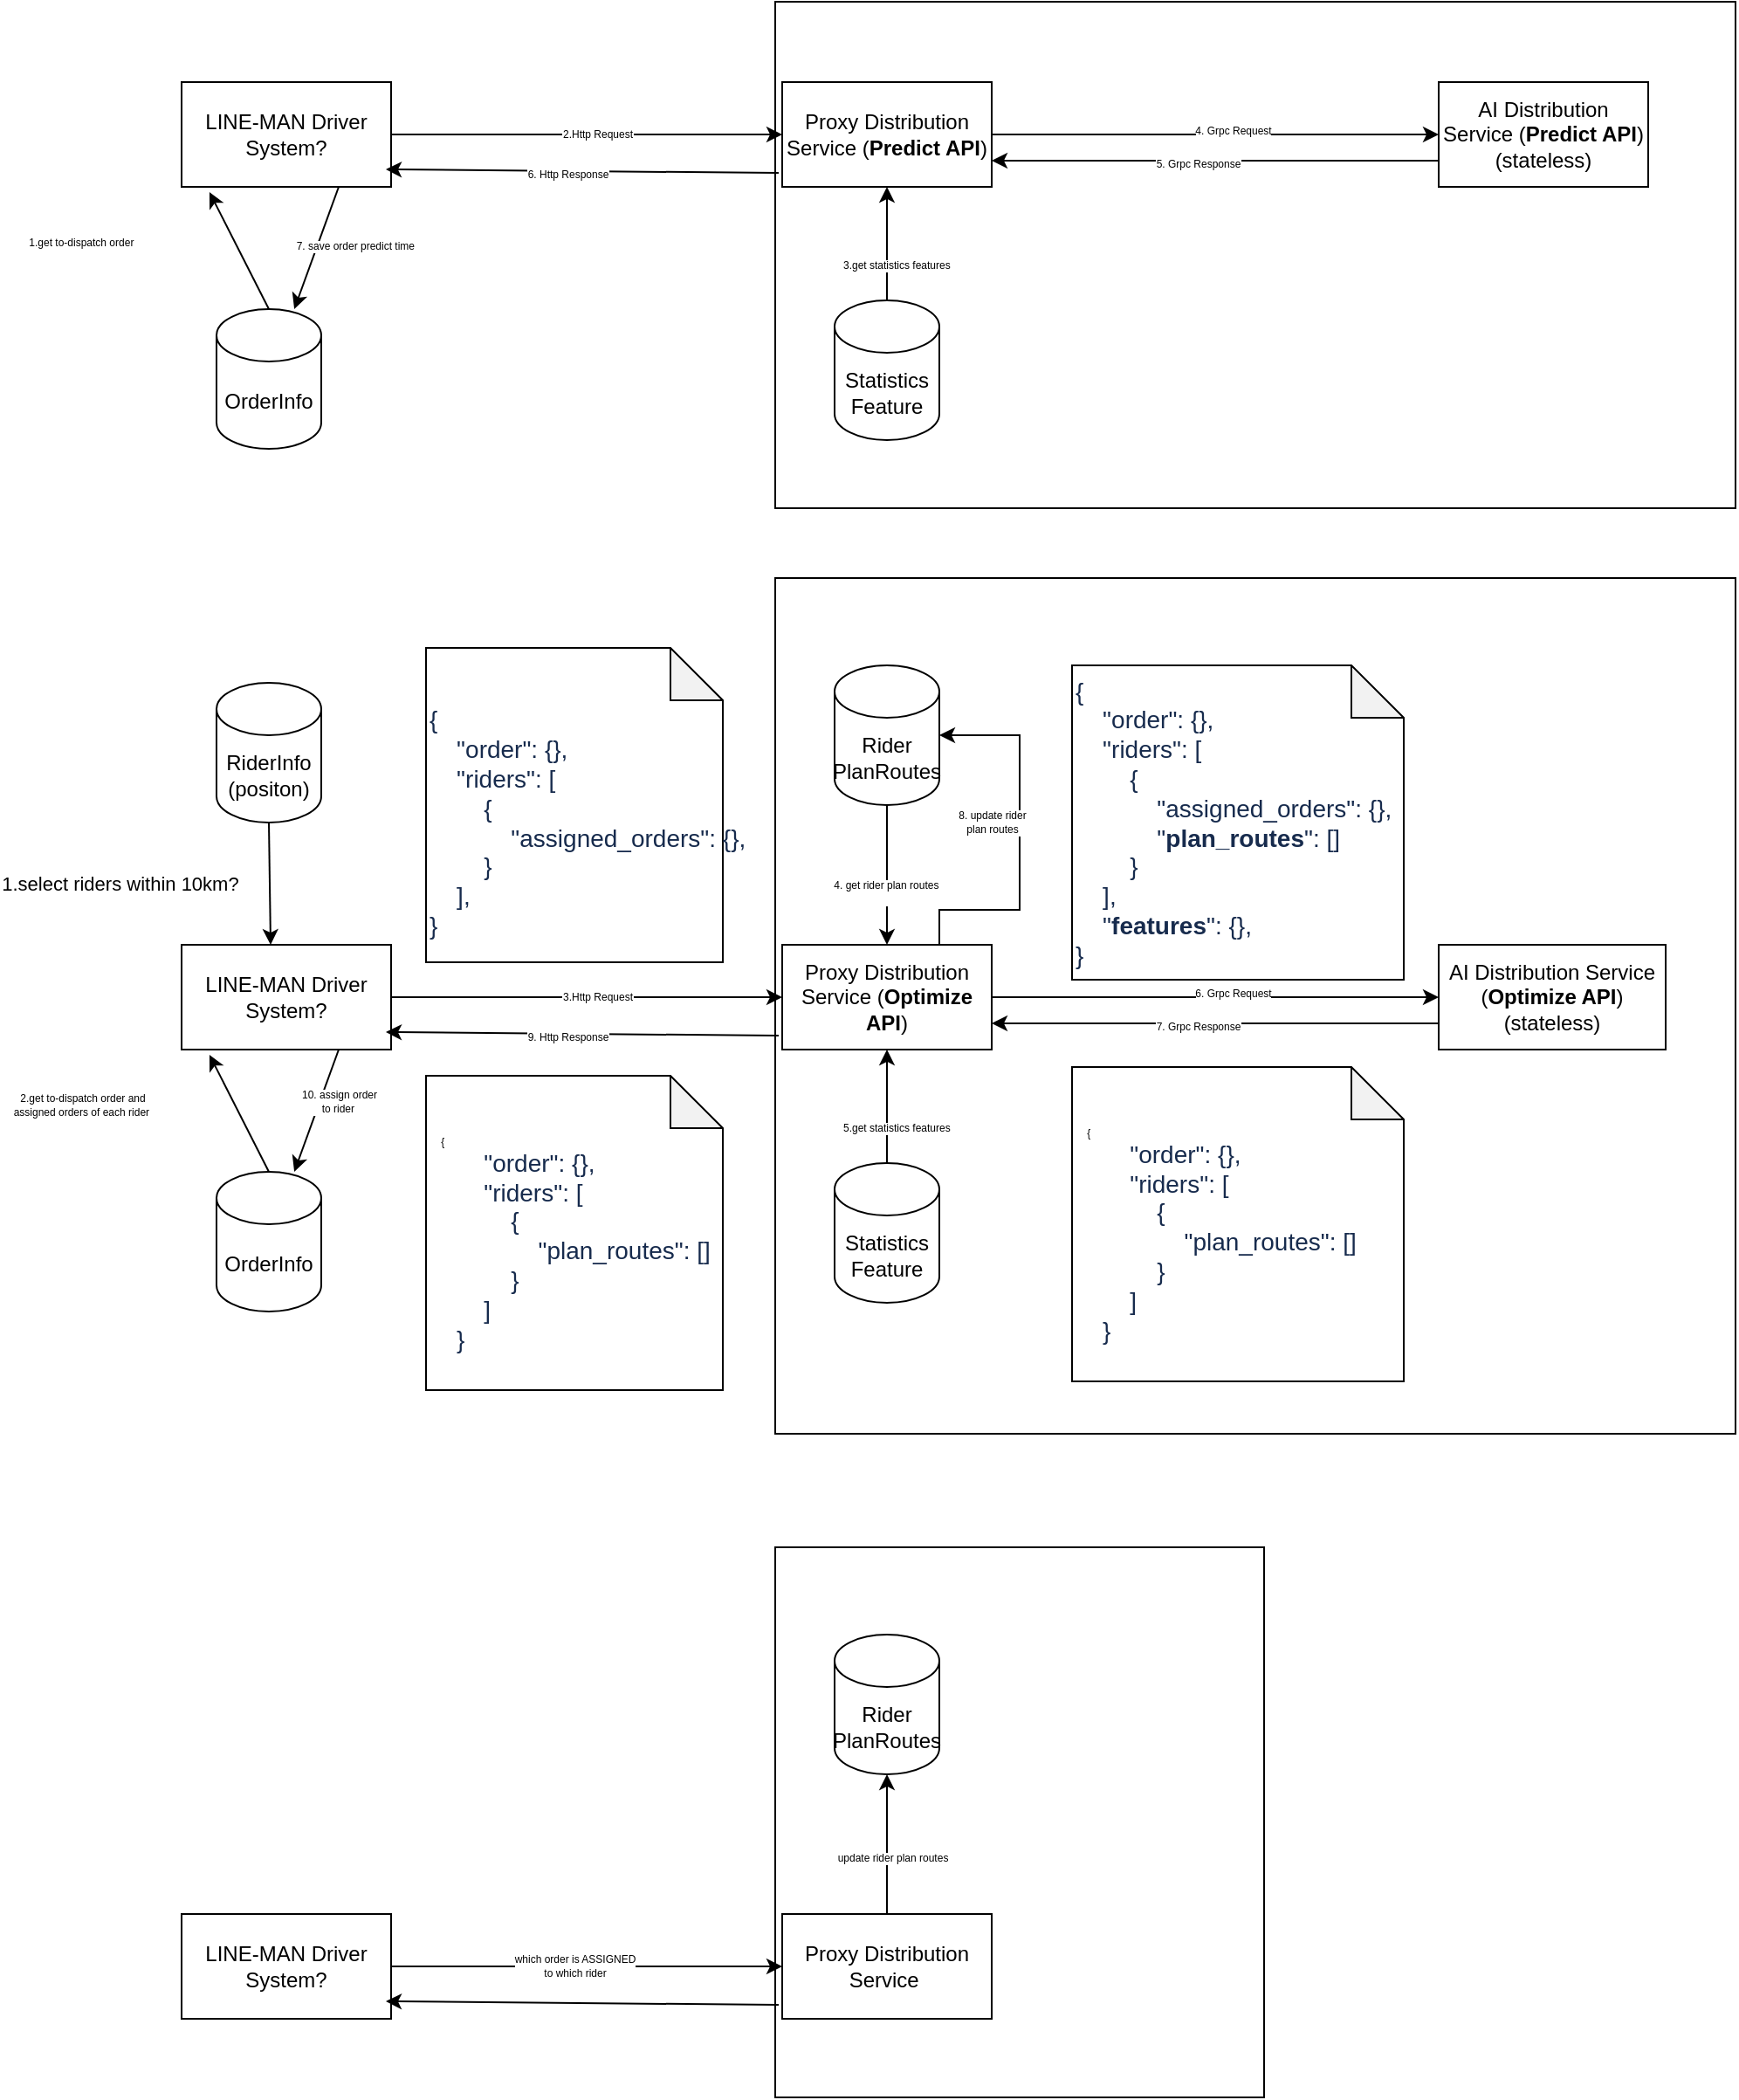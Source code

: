 <mxfile version="15.7.3" type="github">
  <diagram id="UrERXHZdIGTIm_CbAjfe" name="Page-1">
    <mxGraphModel dx="2015" dy="1729" grid="1" gridSize="10" guides="1" tooltips="1" connect="1" arrows="1" fold="1" page="1" pageScale="1" pageWidth="827" pageHeight="1169" math="0" shadow="0">
      <root>
        <mxCell id="0" />
        <mxCell id="1" parent="0" />
        <mxCell id="cH-sBmM9aZV_j8s1_zVg-36" value="" style="rounded=0;whiteSpace=wrap;html=1;fontSize=6;align=left;" parent="1" vertex="1">
          <mxGeometry x="290" y="30" width="550" height="490" as="geometry" />
        </mxCell>
        <mxCell id="cH-sBmM9aZV_j8s1_zVg-25" value="" style="shape=note;whiteSpace=wrap;html=1;backgroundOutline=1;darkOpacity=0.05;fontSize=6;align=left;" parent="1" vertex="1">
          <mxGeometry x="90" y="70" width="170" height="180" as="geometry" />
        </mxCell>
        <mxCell id="cH-sBmM9aZV_j8s1_zVg-1" value="AI Distribution Service (&lt;b&gt;Optimize API&lt;/b&gt;)&lt;br&gt;(stateless)" style="rounded=0;whiteSpace=wrap;html=1;" parent="1" vertex="1">
          <mxGeometry x="670" y="240" width="130" height="60" as="geometry" />
        </mxCell>
        <mxCell id="cH-sBmM9aZV_j8s1_zVg-2" value="Proxy Distribution Service (&lt;b&gt;Optimize API&lt;/b&gt;)" style="rounded=0;whiteSpace=wrap;html=1;" parent="1" vertex="1">
          <mxGeometry x="294" y="240" width="120" height="60" as="geometry" />
        </mxCell>
        <mxCell id="cH-sBmM9aZV_j8s1_zVg-3" value="LINE-MAN Driver System?" style="rounded=0;whiteSpace=wrap;html=1;" parent="1" vertex="1">
          <mxGeometry x="-50" y="240" width="120" height="60" as="geometry" />
        </mxCell>
        <mxCell id="cH-sBmM9aZV_j8s1_zVg-4" value="OrderInfo" style="shape=cylinder3;whiteSpace=wrap;html=1;boundedLbl=1;backgroundOutline=1;size=15;" parent="1" vertex="1">
          <mxGeometry x="-30" y="370" width="60" height="80" as="geometry" />
        </mxCell>
        <mxCell id="cH-sBmM9aZV_j8s1_zVg-5" value="" style="endArrow=classic;html=1;rounded=0;exitX=0.5;exitY=0;exitDx=0;exitDy=0;exitPerimeter=0;entryX=0.133;entryY=1.05;entryDx=0;entryDy=0;entryPerimeter=0;" parent="1" source="cH-sBmM9aZV_j8s1_zVg-4" target="cH-sBmM9aZV_j8s1_zVg-3" edge="1">
          <mxGeometry width="50" height="50" relative="1" as="geometry">
            <mxPoint x="390" y="360" as="sourcePoint" />
            <mxPoint y="300" as="targetPoint" />
          </mxGeometry>
        </mxCell>
        <mxCell id="cH-sBmM9aZV_j8s1_zVg-15" value="2.get to-dispatch order and &lt;br&gt;assigned orders of each rider&amp;nbsp;" style="edgeLabel;html=1;align=center;verticalAlign=middle;resizable=0;points=[];fontSize=6;" parent="cH-sBmM9aZV_j8s1_zVg-5" vertex="1" connectable="0">
          <mxGeometry x="0.014" y="-1" relative="1" as="geometry">
            <mxPoint x="-91" y="-4" as="offset" />
          </mxGeometry>
        </mxCell>
        <mxCell id="cH-sBmM9aZV_j8s1_zVg-6" value="RiderInfo&lt;br&gt;(positon)" style="shape=cylinder3;whiteSpace=wrap;html=1;boundedLbl=1;backgroundOutline=1;size=15;" parent="1" vertex="1">
          <mxGeometry x="-30" y="90" width="60" height="80" as="geometry" />
        </mxCell>
        <mxCell id="cH-sBmM9aZV_j8s1_zVg-7" value="" style="endArrow=classic;html=1;rounded=0;exitX=0.5;exitY=1;exitDx=0;exitDy=0;exitPerimeter=0;entryX=0.425;entryY=0;entryDx=0;entryDy=0;entryPerimeter=0;" parent="1" source="cH-sBmM9aZV_j8s1_zVg-6" target="cH-sBmM9aZV_j8s1_zVg-3" edge="1">
          <mxGeometry width="50" height="50" relative="1" as="geometry">
            <mxPoint x="20" y="380" as="sourcePoint" />
            <mxPoint x="90" y="280" as="targetPoint" />
          </mxGeometry>
        </mxCell>
        <mxCell id="cH-sBmM9aZV_j8s1_zVg-8" value="1.select riders within 10km?&amp;nbsp;" style="edgeLabel;html=1;align=center;verticalAlign=middle;resizable=0;points=[];" parent="cH-sBmM9aZV_j8s1_zVg-7" vertex="1" connectable="0">
          <mxGeometry x="-0.01" relative="1" as="geometry">
            <mxPoint x="-85" as="offset" />
          </mxGeometry>
        </mxCell>
        <mxCell id="cH-sBmM9aZV_j8s1_zVg-9" value="Statistics Feature" style="shape=cylinder3;whiteSpace=wrap;html=1;boundedLbl=1;backgroundOutline=1;size=15;" parent="1" vertex="1">
          <mxGeometry x="324" y="365" width="60" height="80" as="geometry" />
        </mxCell>
        <mxCell id="cH-sBmM9aZV_j8s1_zVg-10" value="Rider&lt;br&gt;PlanRoutes" style="shape=cylinder3;whiteSpace=wrap;html=1;boundedLbl=1;backgroundOutline=1;size=15;" parent="1" vertex="1">
          <mxGeometry x="324" y="80" width="60" height="80" as="geometry" />
        </mxCell>
        <mxCell id="cH-sBmM9aZV_j8s1_zVg-11" value="" style="endArrow=classic;html=1;rounded=0;exitX=1;exitY=0.5;exitDx=0;exitDy=0;" parent="1" source="cH-sBmM9aZV_j8s1_zVg-2" target="cH-sBmM9aZV_j8s1_zVg-1" edge="1">
          <mxGeometry width="50" height="50" relative="1" as="geometry">
            <mxPoint x="530" y="230" as="sourcePoint" />
            <mxPoint x="580" y="180" as="targetPoint" />
          </mxGeometry>
        </mxCell>
        <mxCell id="cH-sBmM9aZV_j8s1_zVg-21" value="6. Grpc Request" style="edgeLabel;html=1;align=center;verticalAlign=middle;resizable=0;points=[];fontSize=6;" parent="cH-sBmM9aZV_j8s1_zVg-11" vertex="1" connectable="0">
          <mxGeometry x="0.08" y="2" relative="1" as="geometry">
            <mxPoint as="offset" />
          </mxGeometry>
        </mxCell>
        <mxCell id="cH-sBmM9aZV_j8s1_zVg-14" value="" style="endArrow=classic;html=1;rounded=0;exitX=1;exitY=0.5;exitDx=0;exitDy=0;" parent="1" source="cH-sBmM9aZV_j8s1_zVg-3" target="cH-sBmM9aZV_j8s1_zVg-2" edge="1">
          <mxGeometry width="50" height="50" relative="1" as="geometry">
            <mxPoint x="460" y="280" as="sourcePoint" />
            <mxPoint x="660" y="280" as="targetPoint" />
          </mxGeometry>
        </mxCell>
        <mxCell id="cH-sBmM9aZV_j8s1_zVg-16" value="3.Http Request" style="edgeLabel;html=1;align=center;verticalAlign=middle;resizable=0;points=[];fontSize=6;" parent="cH-sBmM9aZV_j8s1_zVg-14" vertex="1" connectable="0">
          <mxGeometry x="0.05" relative="1" as="geometry">
            <mxPoint as="offset" />
          </mxGeometry>
        </mxCell>
        <mxCell id="cH-sBmM9aZV_j8s1_zVg-17" value="" style="endArrow=classic;html=1;rounded=0;exitX=0.5;exitY=1;exitDx=0;exitDy=0;exitPerimeter=0;entryX=0.5;entryY=0;entryDx=0;entryDy=0;" parent="1" source="cH-sBmM9aZV_j8s1_zVg-10" target="cH-sBmM9aZV_j8s1_zVg-2" edge="1">
          <mxGeometry width="50" height="50" relative="1" as="geometry">
            <mxPoint x="320" y="380" as="sourcePoint" />
            <mxPoint x="430" y="310" as="targetPoint" />
          </mxGeometry>
        </mxCell>
        <mxCell id="cH-sBmM9aZV_j8s1_zVg-38" value="4. get rider plan routes&amp;nbsp;&lt;br&gt;&amp;nbsp;" style="edgeLabel;html=1;align=center;verticalAlign=middle;resizable=0;points=[];fontSize=6;" parent="cH-sBmM9aZV_j8s1_zVg-17" vertex="1" connectable="0">
          <mxGeometry x="-0.162" y="-1" relative="1" as="geometry">
            <mxPoint x="1" y="16" as="offset" />
          </mxGeometry>
        </mxCell>
        <mxCell id="cH-sBmM9aZV_j8s1_zVg-19" value="" style="endArrow=classic;html=1;rounded=0;exitX=0.5;exitY=0;exitDx=0;exitDy=0;exitPerimeter=0;entryX=0.5;entryY=1;entryDx=0;entryDy=0;" parent="1" source="cH-sBmM9aZV_j8s1_zVg-9" target="cH-sBmM9aZV_j8s1_zVg-2" edge="1">
          <mxGeometry width="50" height="50" relative="1" as="geometry">
            <mxPoint x="350" y="380" as="sourcePoint" />
            <mxPoint x="390" y="300" as="targetPoint" />
          </mxGeometry>
        </mxCell>
        <mxCell id="cH-sBmM9aZV_j8s1_zVg-39" value="5.get statistics features&amp;nbsp;" style="edgeLabel;html=1;align=center;verticalAlign=middle;resizable=0;points=[];fontSize=6;" parent="cH-sBmM9aZV_j8s1_zVg-19" vertex="1" connectable="0">
          <mxGeometry x="-0.021" y="3" relative="1" as="geometry">
            <mxPoint x="9" y="12" as="offset" />
          </mxGeometry>
        </mxCell>
        <mxCell id="cH-sBmM9aZV_j8s1_zVg-22" value="" style="shape=note;whiteSpace=wrap;html=1;backgroundOutline=1;darkOpacity=0.05;fontSize=6;align=left;" parent="1" vertex="1">
          <mxGeometry x="460" y="80" width="190" height="180" as="geometry" />
        </mxCell>
        <mxCell id="cH-sBmM9aZV_j8s1_zVg-13" value="&lt;div&gt;&lt;font color=&quot;#172b4d&quot;&gt;&lt;span style=&quot;font-size: 14px&quot;&gt;{&lt;/span&gt;&lt;/font&gt;&lt;/div&gt;&lt;div&gt;&lt;font color=&quot;#172b4d&quot;&gt;&lt;span style=&quot;font-size: 14px&quot;&gt;&amp;nbsp; &amp;nbsp; &quot;order&quot;: {},&lt;/span&gt;&lt;/font&gt;&lt;/div&gt;&lt;div&gt;&lt;font color=&quot;#172b4d&quot;&gt;&lt;span style=&quot;font-size: 14px&quot;&gt;&amp;nbsp; &amp;nbsp; &quot;riders&quot;: [&lt;/span&gt;&lt;/font&gt;&lt;/div&gt;&lt;div&gt;&lt;font color=&quot;#172b4d&quot;&gt;&lt;span style=&quot;font-size: 14px&quot;&gt;&amp;nbsp; &amp;nbsp; &amp;nbsp; &amp;nbsp; {&lt;/span&gt;&lt;/font&gt;&lt;/div&gt;&lt;div&gt;&lt;font color=&quot;#172b4d&quot;&gt;&lt;span style=&quot;font-size: 14px&quot;&gt;&amp;nbsp; &amp;nbsp; &amp;nbsp; &amp;nbsp; &amp;nbsp; &amp;nbsp; &quot;assigned_orders&quot;: {},&lt;/span&gt;&lt;/font&gt;&lt;/div&gt;&lt;div&gt;&lt;font color=&quot;#172b4d&quot;&gt;&lt;span style=&quot;font-size: 14px&quot;&gt;&amp;nbsp; &amp;nbsp; &amp;nbsp; &amp;nbsp; &amp;nbsp; &amp;nbsp; &quot;&lt;b&gt;plan_routes&lt;/b&gt;&quot;: []&lt;/span&gt;&lt;/font&gt;&lt;/div&gt;&lt;div&gt;&lt;font color=&quot;#172b4d&quot;&gt;&lt;span style=&quot;font-size: 14px&quot;&gt;&amp;nbsp; &amp;nbsp; &amp;nbsp; &amp;nbsp; }&lt;/span&gt;&lt;/font&gt;&lt;/div&gt;&lt;div&gt;&lt;font color=&quot;#172b4d&quot;&gt;&lt;span style=&quot;font-size: 14px&quot;&gt;&amp;nbsp; &amp;nbsp; ],&lt;/span&gt;&lt;/font&gt;&lt;/div&gt;&lt;div&gt;&lt;font color=&quot;#172b4d&quot;&gt;&lt;span style=&quot;font-size: 14px&quot;&gt;&amp;nbsp; &amp;nbsp; &quot;&lt;b&gt;features&lt;/b&gt;&quot;: {},&lt;/span&gt;&lt;/font&gt;&lt;/div&gt;&lt;div&gt;&lt;font color=&quot;#172b4d&quot;&gt;&lt;span style=&quot;font-size: 14px&quot;&gt;}&lt;/span&gt;&lt;/font&gt;&lt;/div&gt;" style="text;html=1;strokeColor=none;fillColor=none;align=left;verticalAlign=middle;whiteSpace=wrap;rounded=0;fontSize=6;" parent="1" vertex="1">
          <mxGeometry x="460" y="80" width="210" height="180" as="geometry" />
        </mxCell>
        <mxCell id="cH-sBmM9aZV_j8s1_zVg-23" value="&lt;div&gt;&lt;font color=&quot;#172b4d&quot;&gt;&lt;span style=&quot;font-size: 14px&quot;&gt;{&lt;/span&gt;&lt;/font&gt;&lt;/div&gt;&lt;div&gt;&lt;font color=&quot;#172b4d&quot;&gt;&lt;span style=&quot;font-size: 14px&quot;&gt;&amp;nbsp; &amp;nbsp; &quot;order&quot;: {},&lt;/span&gt;&lt;/font&gt;&lt;/div&gt;&lt;div&gt;&lt;font color=&quot;#172b4d&quot;&gt;&lt;span style=&quot;font-size: 14px&quot;&gt;&amp;nbsp; &amp;nbsp; &quot;riders&quot;: [&lt;/span&gt;&lt;/font&gt;&lt;/div&gt;&lt;div&gt;&lt;font color=&quot;#172b4d&quot;&gt;&lt;span style=&quot;font-size: 14px&quot;&gt;&amp;nbsp; &amp;nbsp; &amp;nbsp; &amp;nbsp; {&lt;/span&gt;&lt;/font&gt;&lt;/div&gt;&lt;div&gt;&lt;font color=&quot;#172b4d&quot;&gt;&lt;span style=&quot;font-size: 14px&quot;&gt;&amp;nbsp; &amp;nbsp; &amp;nbsp; &amp;nbsp; &amp;nbsp; &amp;nbsp; &quot;assigned_orders&quot;: {},&lt;/span&gt;&lt;/font&gt;&lt;/div&gt;&lt;div&gt;&lt;font color=&quot;#172b4d&quot;&gt;&lt;span style=&quot;font-size: 14px&quot;&gt;&amp;nbsp; &amp;nbsp; &amp;nbsp; &amp;nbsp; }&lt;/span&gt;&lt;/font&gt;&lt;/div&gt;&lt;div&gt;&lt;font color=&quot;#172b4d&quot;&gt;&lt;span style=&quot;font-size: 14px&quot;&gt;&amp;nbsp; &amp;nbsp; ],&lt;/span&gt;&lt;/font&gt;&lt;/div&gt;&lt;div&gt;&lt;font color=&quot;#172b4d&quot;&gt;&lt;span style=&quot;font-size: 14px&quot;&gt;}&lt;/span&gt;&lt;/font&gt;&lt;/div&gt;" style="text;html=1;strokeColor=none;fillColor=none;align=left;verticalAlign=middle;whiteSpace=wrap;rounded=0;fontSize=6;" parent="1" vertex="1">
          <mxGeometry x="90" y="80" width="190" height="180" as="geometry" />
        </mxCell>
        <mxCell id="cH-sBmM9aZV_j8s1_zVg-26" value="" style="endArrow=classic;html=1;rounded=0;entryX=1;entryY=0.75;entryDx=0;entryDy=0;exitX=0;exitY=0.75;exitDx=0;exitDy=0;" parent="1" source="cH-sBmM9aZV_j8s1_zVg-1" target="cH-sBmM9aZV_j8s1_zVg-2" edge="1">
          <mxGeometry width="50" height="50" relative="1" as="geometry">
            <mxPoint x="710" y="380" as="sourcePoint" />
            <mxPoint x="680" y="280" as="targetPoint" />
          </mxGeometry>
        </mxCell>
        <mxCell id="cH-sBmM9aZV_j8s1_zVg-27" value="7. Grpc Response" style="edgeLabel;html=1;align=center;verticalAlign=middle;resizable=0;points=[];fontSize=6;" parent="cH-sBmM9aZV_j8s1_zVg-26" vertex="1" connectable="0">
          <mxGeometry x="0.08" y="2" relative="1" as="geometry">
            <mxPoint as="offset" />
          </mxGeometry>
        </mxCell>
        <mxCell id="cH-sBmM9aZV_j8s1_zVg-28" value="" style="shape=note;whiteSpace=wrap;html=1;backgroundOutline=1;darkOpacity=0.05;fontSize=6;align=left;" parent="1" vertex="1">
          <mxGeometry x="460" y="310" width="190" height="180" as="geometry" />
        </mxCell>
        <mxCell id="cH-sBmM9aZV_j8s1_zVg-29" value="&lt;div&gt;&amp;nbsp; &amp;nbsp; {&lt;/div&gt;&lt;div&gt;&lt;font color=&quot;#172b4d&quot;&gt;&lt;span style=&quot;font-size: 14px&quot;&gt;&amp;nbsp; &amp;nbsp; &amp;nbsp; &amp;nbsp; &quot;order&quot;: {},&lt;/span&gt;&lt;/font&gt;&lt;/div&gt;&lt;div&gt;&lt;font color=&quot;#172b4d&quot;&gt;&lt;span style=&quot;font-size: 14px&quot;&gt;&amp;nbsp; &amp;nbsp; &amp;nbsp; &amp;nbsp; &quot;riders&quot;: [&lt;/span&gt;&lt;/font&gt;&lt;/div&gt;&lt;div&gt;&lt;font color=&quot;#172b4d&quot;&gt;&lt;span style=&quot;font-size: 14px&quot;&gt;&amp;nbsp; &amp;nbsp; &amp;nbsp; &amp;nbsp; &amp;nbsp; &amp;nbsp; {&lt;/span&gt;&lt;/font&gt;&lt;/div&gt;&lt;div&gt;&lt;font color=&quot;#172b4d&quot;&gt;&lt;span style=&quot;font-size: 14px&quot;&gt;&amp;nbsp; &amp;nbsp; &amp;nbsp; &amp;nbsp; &amp;nbsp; &amp;nbsp; &amp;nbsp; &amp;nbsp; &quot;plan_routes&quot;: []&lt;/span&gt;&lt;/font&gt;&lt;/div&gt;&lt;div&gt;&lt;font color=&quot;#172b4d&quot;&gt;&lt;span style=&quot;font-size: 14px&quot;&gt;&amp;nbsp; &amp;nbsp; &amp;nbsp; &amp;nbsp; &amp;nbsp; &amp;nbsp; }&lt;/span&gt;&lt;/font&gt;&lt;/div&gt;&lt;div&gt;&lt;font color=&quot;#172b4d&quot;&gt;&lt;span style=&quot;font-size: 14px&quot;&gt;&amp;nbsp; &amp;nbsp; &amp;nbsp; &amp;nbsp; ]&lt;/span&gt;&lt;/font&gt;&lt;/div&gt;&lt;div&gt;&lt;font color=&quot;#172b4d&quot;&gt;&lt;span style=&quot;font-size: 14px&quot;&gt;&amp;nbsp; &amp;nbsp; }&lt;/span&gt;&lt;/font&gt;&lt;/div&gt;&lt;div&gt;&lt;br&gt;&lt;/div&gt;" style="text;html=1;strokeColor=none;fillColor=none;align=left;verticalAlign=middle;whiteSpace=wrap;rounded=0;fontSize=6;" parent="1" vertex="1">
          <mxGeometry x="460" y="320" width="210" height="180" as="geometry" />
        </mxCell>
        <mxCell id="cH-sBmM9aZV_j8s1_zVg-30" value="" style="endArrow=classic;html=1;rounded=0;entryX=1;entryY=0.75;entryDx=0;entryDy=0;exitX=-0.017;exitY=0.867;exitDx=0;exitDy=0;exitPerimeter=0;" parent="1" source="cH-sBmM9aZV_j8s1_zVg-2" edge="1">
          <mxGeometry width="50" height="50" relative="1" as="geometry">
            <mxPoint x="290" y="290" as="sourcePoint" />
            <mxPoint x="67" y="290" as="targetPoint" />
          </mxGeometry>
        </mxCell>
        <mxCell id="cH-sBmM9aZV_j8s1_zVg-31" value="9. Http Response" style="edgeLabel;html=1;align=center;verticalAlign=middle;resizable=0;points=[];fontSize=6;" parent="cH-sBmM9aZV_j8s1_zVg-30" vertex="1" connectable="0">
          <mxGeometry x="0.08" y="2" relative="1" as="geometry">
            <mxPoint as="offset" />
          </mxGeometry>
        </mxCell>
        <mxCell id="cH-sBmM9aZV_j8s1_zVg-32" value="" style="shape=note;whiteSpace=wrap;html=1;backgroundOutline=1;darkOpacity=0.05;fontSize=6;align=left;" parent="1" vertex="1">
          <mxGeometry x="90" y="315" width="170" height="180" as="geometry" />
        </mxCell>
        <mxCell id="cH-sBmM9aZV_j8s1_zVg-33" value="&lt;div&gt;&amp;nbsp; &amp;nbsp; {&lt;/div&gt;&lt;div&gt;&lt;font color=&quot;#172b4d&quot;&gt;&lt;span style=&quot;font-size: 14px&quot;&gt;&amp;nbsp; &amp;nbsp; &amp;nbsp; &amp;nbsp; &quot;order&quot;: {},&lt;/span&gt;&lt;/font&gt;&lt;/div&gt;&lt;div&gt;&lt;font color=&quot;#172b4d&quot;&gt;&lt;span style=&quot;font-size: 14px&quot;&gt;&amp;nbsp; &amp;nbsp; &amp;nbsp; &amp;nbsp; &quot;riders&quot;: [&lt;/span&gt;&lt;/font&gt;&lt;/div&gt;&lt;div&gt;&lt;font color=&quot;#172b4d&quot;&gt;&lt;span style=&quot;font-size: 14px&quot;&gt;&amp;nbsp; &amp;nbsp; &amp;nbsp; &amp;nbsp; &amp;nbsp; &amp;nbsp; {&lt;/span&gt;&lt;/font&gt;&lt;/div&gt;&lt;div&gt;&lt;font color=&quot;#172b4d&quot;&gt;&lt;span style=&quot;font-size: 14px&quot;&gt;&amp;nbsp; &amp;nbsp; &amp;nbsp; &amp;nbsp; &amp;nbsp; &amp;nbsp; &amp;nbsp; &amp;nbsp; &quot;plan_routes&quot;: []&lt;/span&gt;&lt;/font&gt;&lt;/div&gt;&lt;div&gt;&lt;font color=&quot;#172b4d&quot;&gt;&lt;span style=&quot;font-size: 14px&quot;&gt;&amp;nbsp; &amp;nbsp; &amp;nbsp; &amp;nbsp; &amp;nbsp; &amp;nbsp; }&lt;/span&gt;&lt;/font&gt;&lt;/div&gt;&lt;div&gt;&lt;font color=&quot;#172b4d&quot;&gt;&lt;span style=&quot;font-size: 14px&quot;&gt;&amp;nbsp; &amp;nbsp; &amp;nbsp; &amp;nbsp; ]&lt;/span&gt;&lt;/font&gt;&lt;/div&gt;&lt;div&gt;&lt;font color=&quot;#172b4d&quot;&gt;&lt;span style=&quot;font-size: 14px&quot;&gt;&amp;nbsp; &amp;nbsp; }&lt;/span&gt;&lt;/font&gt;&lt;/div&gt;&lt;div&gt;&lt;br&gt;&lt;/div&gt;" style="text;html=1;strokeColor=none;fillColor=none;align=left;verticalAlign=middle;whiteSpace=wrap;rounded=0;fontSize=6;" parent="1" vertex="1">
          <mxGeometry x="90" y="325" width="170" height="180" as="geometry" />
        </mxCell>
        <mxCell id="cH-sBmM9aZV_j8s1_zVg-41" value="" style="endArrow=classic;html=1;rounded=0;fontSize=6;entryX=1;entryY=0.5;entryDx=0;entryDy=0;entryPerimeter=0;exitX=0.75;exitY=0;exitDx=0;exitDy=0;" parent="1" source="cH-sBmM9aZV_j8s1_zVg-2" target="cH-sBmM9aZV_j8s1_zVg-10" edge="1">
          <mxGeometry width="50" height="50" relative="1" as="geometry">
            <mxPoint x="390" y="200" as="sourcePoint" />
            <mxPoint x="440" y="150" as="targetPoint" />
            <Array as="points">
              <mxPoint x="384" y="220" />
              <mxPoint x="410" y="220" />
              <mxPoint x="430" y="220" />
              <mxPoint x="430" y="190" />
              <mxPoint x="430" y="120" />
            </Array>
          </mxGeometry>
        </mxCell>
        <mxCell id="cH-sBmM9aZV_j8s1_zVg-42" value="8. update rider &lt;br&gt;plan routes" style="edgeLabel;html=1;align=center;verticalAlign=middle;resizable=0;points=[];fontSize=6;" parent="cH-sBmM9aZV_j8s1_zVg-41" vertex="1" connectable="0">
          <mxGeometry x="0.226" y="1" relative="1" as="geometry">
            <mxPoint x="-15" y="14" as="offset" />
          </mxGeometry>
        </mxCell>
        <mxCell id="cH-sBmM9aZV_j8s1_zVg-43" value="10. assign order &lt;br&gt;to rider&amp;nbsp;" style="endArrow=classic;html=1;rounded=0;fontSize=6;exitX=0.75;exitY=1;exitDx=0;exitDy=0;" parent="1" source="cH-sBmM9aZV_j8s1_zVg-3" target="cH-sBmM9aZV_j8s1_zVg-4" edge="1">
          <mxGeometry x="-0.243" y="10" width="50" height="50" relative="1" as="geometry">
            <mxPoint x="-50" y="570" as="sourcePoint" />
            <mxPoint x="60" y="410" as="targetPoint" />
            <mxPoint as="offset" />
          </mxGeometry>
        </mxCell>
        <mxCell id="cH-sBmM9aZV_j8s1_zVg-44" value="" style="rounded=0;whiteSpace=wrap;html=1;fontSize=6;align=left;" parent="1" vertex="1">
          <mxGeometry x="290" y="585" width="280" height="315" as="geometry" />
        </mxCell>
        <mxCell id="cH-sBmM9aZV_j8s1_zVg-47" value="Proxy Distribution Service&amp;nbsp;" style="rounded=0;whiteSpace=wrap;html=1;" parent="1" vertex="1">
          <mxGeometry x="294" y="795" width="120" height="60" as="geometry" />
        </mxCell>
        <mxCell id="cH-sBmM9aZV_j8s1_zVg-48" value="LINE-MAN Driver System?" style="rounded=0;whiteSpace=wrap;html=1;" parent="1" vertex="1">
          <mxGeometry x="-50" y="795" width="120" height="60" as="geometry" />
        </mxCell>
        <mxCell id="cH-sBmM9aZV_j8s1_zVg-56" value="Rider&lt;br&gt;PlanRoutes" style="shape=cylinder3;whiteSpace=wrap;html=1;boundedLbl=1;backgroundOutline=1;size=15;" parent="1" vertex="1">
          <mxGeometry x="324" y="635" width="60" height="80" as="geometry" />
        </mxCell>
        <mxCell id="cH-sBmM9aZV_j8s1_zVg-59" value="" style="endArrow=classic;html=1;rounded=0;exitX=1;exitY=0.5;exitDx=0;exitDy=0;" parent="1" source="cH-sBmM9aZV_j8s1_zVg-48" target="cH-sBmM9aZV_j8s1_zVg-47" edge="1">
          <mxGeometry width="50" height="50" relative="1" as="geometry">
            <mxPoint x="460" y="835" as="sourcePoint" />
            <mxPoint x="660" y="835" as="targetPoint" />
          </mxGeometry>
        </mxCell>
        <mxCell id="cH-sBmM9aZV_j8s1_zVg-60" value="which order is ASSIGNED&lt;br&gt;to which rider" style="edgeLabel;html=1;align=center;verticalAlign=middle;resizable=0;points=[];fontSize=6;" parent="cH-sBmM9aZV_j8s1_zVg-59" vertex="1" connectable="0">
          <mxGeometry x="0.05" relative="1" as="geometry">
            <mxPoint x="-13" as="offset" />
          </mxGeometry>
        </mxCell>
        <mxCell id="cH-sBmM9aZV_j8s1_zVg-61" value="" style="endArrow=classic;html=1;rounded=0;entryX=0.5;entryY=1;entryDx=0;entryDy=0;entryPerimeter=0;exitX=0.5;exitY=0;exitDx=0;exitDy=0;" parent="1" source="cH-sBmM9aZV_j8s1_zVg-47" target="cH-sBmM9aZV_j8s1_zVg-56" edge="1">
          <mxGeometry width="50" height="50" relative="1" as="geometry">
            <mxPoint x="320" y="935" as="sourcePoint" />
            <mxPoint x="430" y="865" as="targetPoint" />
          </mxGeometry>
        </mxCell>
        <mxCell id="cH-sBmM9aZV_j8s1_zVg-79" value="update rider plan routes&lt;br&gt;" style="edgeLabel;html=1;align=center;verticalAlign=middle;resizable=0;points=[];fontSize=6;" parent="cH-sBmM9aZV_j8s1_zVg-61" vertex="1" connectable="0">
          <mxGeometry x="-0.2" y="-3" relative="1" as="geometry">
            <mxPoint as="offset" />
          </mxGeometry>
        </mxCell>
        <mxCell id="cH-sBmM9aZV_j8s1_zVg-72" value="" style="endArrow=classic;html=1;rounded=0;entryX=1;entryY=0.75;entryDx=0;entryDy=0;exitX=-0.017;exitY=0.867;exitDx=0;exitDy=0;exitPerimeter=0;" parent="1" source="cH-sBmM9aZV_j8s1_zVg-47" edge="1">
          <mxGeometry width="50" height="50" relative="1" as="geometry">
            <mxPoint x="290" y="845" as="sourcePoint" />
            <mxPoint x="67" y="845" as="targetPoint" />
          </mxGeometry>
        </mxCell>
        <mxCell id="Hgnv39hh0aSXIoxlsFgb-1" value="" style="rounded=0;whiteSpace=wrap;html=1;fontSize=6;align=left;" vertex="1" parent="1">
          <mxGeometry x="290" y="-300" width="550" height="290" as="geometry" />
        </mxCell>
        <mxCell id="Hgnv39hh0aSXIoxlsFgb-3" value="AI Distribution Service (&lt;b&gt;Predict API&lt;/b&gt;)&lt;br&gt;(stateless)" style="rounded=0;whiteSpace=wrap;html=1;" vertex="1" parent="1">
          <mxGeometry x="670" y="-254" width="120" height="60" as="geometry" />
        </mxCell>
        <mxCell id="Hgnv39hh0aSXIoxlsFgb-4" value="Proxy Distribution Service (&lt;b&gt;Predict API&lt;/b&gt;)" style="rounded=0;whiteSpace=wrap;html=1;" vertex="1" parent="1">
          <mxGeometry x="294" y="-254" width="120" height="60" as="geometry" />
        </mxCell>
        <mxCell id="Hgnv39hh0aSXIoxlsFgb-5" value="LINE-MAN Driver System?" style="rounded=0;whiteSpace=wrap;html=1;" vertex="1" parent="1">
          <mxGeometry x="-50" y="-254" width="120" height="60" as="geometry" />
        </mxCell>
        <mxCell id="Hgnv39hh0aSXIoxlsFgb-6" value="OrderInfo" style="shape=cylinder3;whiteSpace=wrap;html=1;boundedLbl=1;backgroundOutline=1;size=15;" vertex="1" parent="1">
          <mxGeometry x="-30" y="-124" width="60" height="80" as="geometry" />
        </mxCell>
        <mxCell id="Hgnv39hh0aSXIoxlsFgb-7" value="" style="endArrow=classic;html=1;rounded=0;exitX=0.5;exitY=0;exitDx=0;exitDy=0;exitPerimeter=0;entryX=0.133;entryY=1.05;entryDx=0;entryDy=0;entryPerimeter=0;" edge="1" parent="1" source="Hgnv39hh0aSXIoxlsFgb-6" target="Hgnv39hh0aSXIoxlsFgb-5">
          <mxGeometry width="50" height="50" relative="1" as="geometry">
            <mxPoint x="390" y="-134" as="sourcePoint" />
            <mxPoint x="-1.776e-15" y="-194" as="targetPoint" />
          </mxGeometry>
        </mxCell>
        <mxCell id="Hgnv39hh0aSXIoxlsFgb-8" value="1.get to-dispatch order&amp;nbsp;" style="edgeLabel;html=1;align=center;verticalAlign=middle;resizable=0;points=[];fontSize=6;" vertex="1" connectable="0" parent="Hgnv39hh0aSXIoxlsFgb-7">
          <mxGeometry x="0.014" y="-1" relative="1" as="geometry">
            <mxPoint x="-91" y="-4" as="offset" />
          </mxGeometry>
        </mxCell>
        <mxCell id="Hgnv39hh0aSXIoxlsFgb-12" value="Statistics Feature" style="shape=cylinder3;whiteSpace=wrap;html=1;boundedLbl=1;backgroundOutline=1;size=15;" vertex="1" parent="1">
          <mxGeometry x="324" y="-129" width="60" height="80" as="geometry" />
        </mxCell>
        <mxCell id="Hgnv39hh0aSXIoxlsFgb-14" value="" style="endArrow=classic;html=1;rounded=0;exitX=1;exitY=0.5;exitDx=0;exitDy=0;" edge="1" parent="1" source="Hgnv39hh0aSXIoxlsFgb-4" target="Hgnv39hh0aSXIoxlsFgb-3">
          <mxGeometry width="50" height="50" relative="1" as="geometry">
            <mxPoint x="530" y="-264" as="sourcePoint" />
            <mxPoint x="580" y="-314" as="targetPoint" />
          </mxGeometry>
        </mxCell>
        <mxCell id="Hgnv39hh0aSXIoxlsFgb-15" value="4. Grpc Request" style="edgeLabel;html=1;align=center;verticalAlign=middle;resizable=0;points=[];fontSize=6;" vertex="1" connectable="0" parent="Hgnv39hh0aSXIoxlsFgb-14">
          <mxGeometry x="0.08" y="2" relative="1" as="geometry">
            <mxPoint as="offset" />
          </mxGeometry>
        </mxCell>
        <mxCell id="Hgnv39hh0aSXIoxlsFgb-16" value="" style="endArrow=classic;html=1;rounded=0;exitX=1;exitY=0.5;exitDx=0;exitDy=0;" edge="1" parent="1" source="Hgnv39hh0aSXIoxlsFgb-5" target="Hgnv39hh0aSXIoxlsFgb-4">
          <mxGeometry width="50" height="50" relative="1" as="geometry">
            <mxPoint x="460" y="-214" as="sourcePoint" />
            <mxPoint x="660" y="-214" as="targetPoint" />
          </mxGeometry>
        </mxCell>
        <mxCell id="Hgnv39hh0aSXIoxlsFgb-17" value="2.Http Request" style="edgeLabel;html=1;align=center;verticalAlign=middle;resizable=0;points=[];fontSize=6;" vertex="1" connectable="0" parent="Hgnv39hh0aSXIoxlsFgb-16">
          <mxGeometry x="0.05" relative="1" as="geometry">
            <mxPoint as="offset" />
          </mxGeometry>
        </mxCell>
        <mxCell id="Hgnv39hh0aSXIoxlsFgb-20" value="" style="endArrow=classic;html=1;rounded=0;exitX=0.5;exitY=0;exitDx=0;exitDy=0;exitPerimeter=0;entryX=0.5;entryY=1;entryDx=0;entryDy=0;" edge="1" parent="1" source="Hgnv39hh0aSXIoxlsFgb-12" target="Hgnv39hh0aSXIoxlsFgb-4">
          <mxGeometry width="50" height="50" relative="1" as="geometry">
            <mxPoint x="350" y="-114" as="sourcePoint" />
            <mxPoint x="390" y="-194" as="targetPoint" />
          </mxGeometry>
        </mxCell>
        <mxCell id="Hgnv39hh0aSXIoxlsFgb-21" value="3.get statistics features&amp;nbsp;" style="edgeLabel;html=1;align=center;verticalAlign=middle;resizable=0;points=[];fontSize=6;" vertex="1" connectable="0" parent="Hgnv39hh0aSXIoxlsFgb-20">
          <mxGeometry x="-0.021" y="3" relative="1" as="geometry">
            <mxPoint x="9" y="12" as="offset" />
          </mxGeometry>
        </mxCell>
        <mxCell id="Hgnv39hh0aSXIoxlsFgb-25" value="" style="endArrow=classic;html=1;rounded=0;entryX=1;entryY=0.75;entryDx=0;entryDy=0;exitX=0;exitY=0.75;exitDx=0;exitDy=0;" edge="1" parent="1" source="Hgnv39hh0aSXIoxlsFgb-3" target="Hgnv39hh0aSXIoxlsFgb-4">
          <mxGeometry width="50" height="50" relative="1" as="geometry">
            <mxPoint x="710" y="-114" as="sourcePoint" />
            <mxPoint x="680" y="-214" as="targetPoint" />
          </mxGeometry>
        </mxCell>
        <mxCell id="Hgnv39hh0aSXIoxlsFgb-26" value="5. Grpc Response" style="edgeLabel;html=1;align=center;verticalAlign=middle;resizable=0;points=[];fontSize=6;" vertex="1" connectable="0" parent="Hgnv39hh0aSXIoxlsFgb-25">
          <mxGeometry x="0.08" y="2" relative="1" as="geometry">
            <mxPoint as="offset" />
          </mxGeometry>
        </mxCell>
        <mxCell id="Hgnv39hh0aSXIoxlsFgb-29" value="" style="endArrow=classic;html=1;rounded=0;entryX=1;entryY=0.75;entryDx=0;entryDy=0;exitX=-0.017;exitY=0.867;exitDx=0;exitDy=0;exitPerimeter=0;" edge="1" parent="1" source="Hgnv39hh0aSXIoxlsFgb-4">
          <mxGeometry width="50" height="50" relative="1" as="geometry">
            <mxPoint x="290" y="-204" as="sourcePoint" />
            <mxPoint x="67" y="-204" as="targetPoint" />
          </mxGeometry>
        </mxCell>
        <mxCell id="Hgnv39hh0aSXIoxlsFgb-30" value="6. Http Response" style="edgeLabel;html=1;align=center;verticalAlign=middle;resizable=0;points=[];fontSize=6;" vertex="1" connectable="0" parent="Hgnv39hh0aSXIoxlsFgb-29">
          <mxGeometry x="0.08" y="2" relative="1" as="geometry">
            <mxPoint as="offset" />
          </mxGeometry>
        </mxCell>
        <mxCell id="Hgnv39hh0aSXIoxlsFgb-35" value="7. save order predict time&amp;nbsp;" style="endArrow=classic;html=1;rounded=0;fontSize=6;exitX=0.75;exitY=1;exitDx=0;exitDy=0;" edge="1" parent="1" source="Hgnv39hh0aSXIoxlsFgb-5" target="Hgnv39hh0aSXIoxlsFgb-6">
          <mxGeometry x="-0.234" y="21" width="50" height="50" relative="1" as="geometry">
            <mxPoint x="-50" y="76" as="sourcePoint" />
            <mxPoint x="60" y="-84" as="targetPoint" />
            <mxPoint as="offset" />
          </mxGeometry>
        </mxCell>
      </root>
    </mxGraphModel>
  </diagram>
</mxfile>

